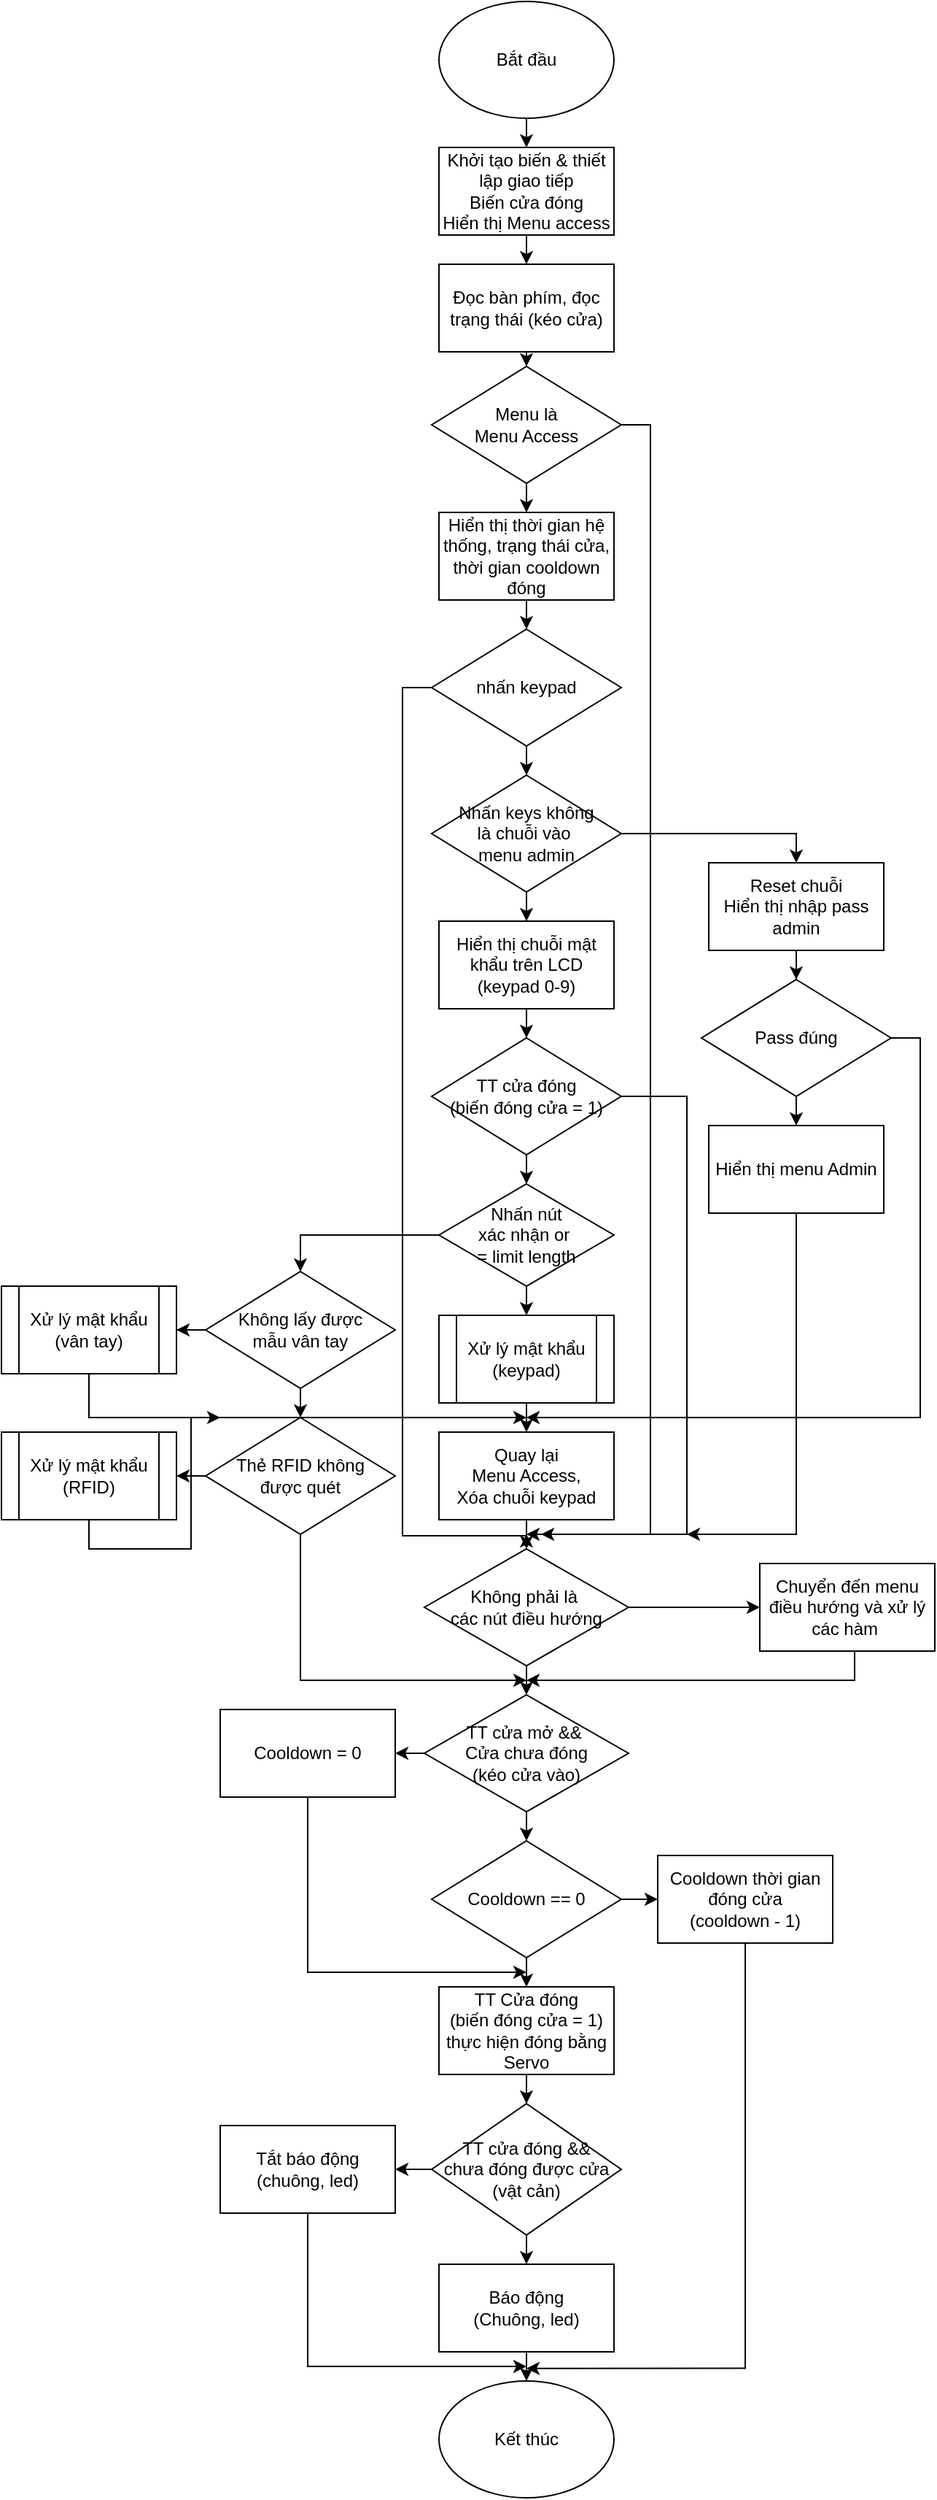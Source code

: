 <mxfile version="20.8.10" type="device"><diagram name="Page-1" id="b98hYyMKj8YlStej-2vi"><mxGraphModel dx="780" dy="544" grid="1" gridSize="10" guides="1" tooltips="1" connect="1" arrows="1" fold="1" page="1" pageScale="1" pageWidth="850" pageHeight="1100" math="0" shadow="0"><root><mxCell id="0"/><mxCell id="1" parent="0"/><mxCell id="kF2zUSh8qa5_2cd2_xew-3" style="edgeStyle=orthogonalEdgeStyle;rounded=0;orthogonalLoop=1;jettySize=auto;html=1;exitX=0.5;exitY=1;exitDx=0;exitDy=0;entryX=0.5;entryY=0;entryDx=0;entryDy=0;" parent="1" source="kF2zUSh8qa5_2cd2_xew-1" target="kF2zUSh8qa5_2cd2_xew-2" edge="1"><mxGeometry relative="1" as="geometry"/></mxCell><mxCell id="kF2zUSh8qa5_2cd2_xew-1" value="Bắt đầu" style="ellipse;whiteSpace=wrap;html=1;" parent="1" vertex="1"><mxGeometry x="350" y="10" width="120" height="80" as="geometry"/></mxCell><mxCell id="uXcftmySkMfu-KQS0OOE-52" style="edgeStyle=orthogonalEdgeStyle;rounded=0;orthogonalLoop=1;jettySize=auto;html=1;exitX=0.5;exitY=1;exitDx=0;exitDy=0;entryX=0.5;entryY=0;entryDx=0;entryDy=0;" parent="1" source="kF2zUSh8qa5_2cd2_xew-2" target="uXcftmySkMfu-KQS0OOE-51" edge="1"><mxGeometry relative="1" as="geometry"/></mxCell><mxCell id="kF2zUSh8qa5_2cd2_xew-2" value="Khởi tạo biến &amp;amp; thiết lập giao tiếp&lt;br&gt;Biến cửa đóng&lt;br&gt;Hiển thị Menu access" style="rounded=0;whiteSpace=wrap;html=1;" parent="1" vertex="1"><mxGeometry x="350" y="110" width="120" height="60" as="geometry"/></mxCell><mxCell id="uXcftmySkMfu-KQS0OOE-42" style="edgeStyle=orthogonalEdgeStyle;rounded=0;orthogonalLoop=1;jettySize=auto;html=1;exitX=0.5;exitY=1;exitDx=0;exitDy=0;entryX=0.5;entryY=0;entryDx=0;entryDy=0;" parent="1" source="kF2zUSh8qa5_2cd2_xew-6" target="kF2zUSh8qa5_2cd2_xew-20" edge="1"><mxGeometry relative="1" as="geometry"/></mxCell><mxCell id="uXcftmySkMfu-KQS0OOE-66" style="edgeStyle=orthogonalEdgeStyle;rounded=0;orthogonalLoop=1;jettySize=auto;html=1;exitX=1;exitY=0.5;exitDx=0;exitDy=0;" parent="1" source="kF2zUSh8qa5_2cd2_xew-6" edge="1"><mxGeometry relative="1" as="geometry"><mxPoint x="410" y="1060" as="targetPoint"/><Array as="points"><mxPoint x="520" y="760"/><mxPoint x="520" y="1060"/></Array></mxGeometry></mxCell><mxCell id="kF2zUSh8qa5_2cd2_xew-6" value="TT cửa đóng&lt;br&gt;(biến đóng cửa = 1)" style="rhombus;whiteSpace=wrap;html=1;" parent="1" vertex="1"><mxGeometry x="345" y="720" width="130" height="80" as="geometry"/></mxCell><mxCell id="kF2zUSh8qa5_2cd2_xew-118" style="edgeStyle=orthogonalEdgeStyle;rounded=0;orthogonalLoop=1;jettySize=auto;html=1;exitX=0.5;exitY=1;exitDx=0;exitDy=0;entryX=0.5;entryY=0;entryDx=0;entryDy=0;" parent="1" source="kF2zUSh8qa5_2cd2_xew-12" target="kF2zUSh8qa5_2cd2_xew-15" edge="1"><mxGeometry relative="1" as="geometry"/></mxCell><mxCell id="uXcftmySkMfu-KQS0OOE-57" style="edgeStyle=orthogonalEdgeStyle;rounded=0;orthogonalLoop=1;jettySize=auto;html=1;exitX=1;exitY=0.5;exitDx=0;exitDy=0;" parent="1" source="kF2zUSh8qa5_2cd2_xew-12" edge="1"><mxGeometry relative="1" as="geometry"><mxPoint x="420" y="1060" as="targetPoint"/><Array as="points"><mxPoint x="495" y="300"/><mxPoint x="495" y="1060"/></Array></mxGeometry></mxCell><mxCell id="kF2zUSh8qa5_2cd2_xew-12" value="Menu là&lt;br&gt;Menu Access" style="rhombus;whiteSpace=wrap;html=1;" parent="1" vertex="1"><mxGeometry x="345" y="260" width="130" height="80" as="geometry"/></mxCell><mxCell id="uXcftmySkMfu-KQS0OOE-46" style="edgeStyle=orthogonalEdgeStyle;rounded=0;orthogonalLoop=1;jettySize=auto;html=1;exitX=0.5;exitY=1;exitDx=0;exitDy=0;entryX=0.5;entryY=0;entryDx=0;entryDy=0;" parent="1" source="kF2zUSh8qa5_2cd2_xew-15" target="uXcftmySkMfu-KQS0OOE-41" edge="1"><mxGeometry relative="1" as="geometry"/></mxCell><mxCell id="kF2zUSh8qa5_2cd2_xew-15" value="Hiển thị thời gian hệ thống, trạng thái cửa, thời gian cooldown đóng" style="rounded=0;whiteSpace=wrap;html=1;" parent="1" vertex="1"><mxGeometry x="350" y="360" width="120" height="60" as="geometry"/></mxCell><mxCell id="uXcftmySkMfu-KQS0OOE-43" style="edgeStyle=orthogonalEdgeStyle;rounded=0;orthogonalLoop=1;jettySize=auto;html=1;exitX=0.5;exitY=1;exitDx=0;exitDy=0;" parent="1" source="kF2zUSh8qa5_2cd2_xew-18" target="kF2zUSh8qa5_2cd2_xew-6" edge="1"><mxGeometry relative="1" as="geometry"/></mxCell><mxCell id="kF2zUSh8qa5_2cd2_xew-18" value="Hiển thị chuỗi mật khẩu trên LCD&lt;br&gt;(keypad 0-9)" style="rounded=0;whiteSpace=wrap;html=1;" parent="1" vertex="1"><mxGeometry x="350" y="640" width="120" height="60" as="geometry"/></mxCell><mxCell id="uXcftmySkMfu-KQS0OOE-45" style="edgeStyle=orthogonalEdgeStyle;rounded=0;orthogonalLoop=1;jettySize=auto;html=1;exitX=0.5;exitY=1;exitDx=0;exitDy=0;entryX=0.5;entryY=0;entryDx=0;entryDy=0;" parent="1" source="kF2zUSh8qa5_2cd2_xew-20" target="kF2zUSh8qa5_2cd2_xew-23" edge="1"><mxGeometry relative="1" as="geometry"/></mxCell><mxCell id="uXcftmySkMfu-KQS0OOE-47" style="edgeStyle=orthogonalEdgeStyle;rounded=0;orthogonalLoop=1;jettySize=auto;html=1;exitX=0;exitY=0.5;exitDx=0;exitDy=0;entryX=0.5;entryY=0;entryDx=0;entryDy=0;" parent="1" source="kF2zUSh8qa5_2cd2_xew-20" target="kF2zUSh8qa5_2cd2_xew-52" edge="1"><mxGeometry relative="1" as="geometry"/></mxCell><mxCell id="kF2zUSh8qa5_2cd2_xew-20" value="Nhấn nút&lt;br&gt;xác nhận or&amp;nbsp;&lt;br&gt;= limit length" style="rhombus;whiteSpace=wrap;html=1;" parent="1" vertex="1"><mxGeometry x="350" y="820" width="120" height="70" as="geometry"/></mxCell><mxCell id="uXcftmySkMfu-KQS0OOE-48" style="edgeStyle=orthogonalEdgeStyle;rounded=0;orthogonalLoop=1;jettySize=auto;html=1;exitX=0.5;exitY=1;exitDx=0;exitDy=0;entryX=0.5;entryY=0;entryDx=0;entryDy=0;" parent="1" source="kF2zUSh8qa5_2cd2_xew-23" target="kF2zUSh8qa5_2cd2_xew-60" edge="1"><mxGeometry relative="1" as="geometry"/></mxCell><mxCell id="kF2zUSh8qa5_2cd2_xew-23" value="Xử lý mật khẩu&lt;br&gt;(keypad)" style="shape=process;whiteSpace=wrap;html=1;backgroundOutline=1;" parent="1" vertex="1"><mxGeometry x="350" y="910" width="120" height="60" as="geometry"/></mxCell><mxCell id="kF2zUSh8qa5_2cd2_xew-159" style="edgeStyle=orthogonalEdgeStyle;rounded=0;orthogonalLoop=1;jettySize=auto;html=1;exitX=0.5;exitY=1;exitDx=0;exitDy=0;" parent="1" source="kF2zUSh8qa5_2cd2_xew-27" target="kF2zUSh8qa5_2cd2_xew-18" edge="1"><mxGeometry relative="1" as="geometry"/></mxCell><mxCell id="uXcftmySkMfu-KQS0OOE-63" style="edgeStyle=orthogonalEdgeStyle;rounded=0;orthogonalLoop=1;jettySize=auto;html=1;entryX=0.5;entryY=0;entryDx=0;entryDy=0;" parent="1" source="kF2zUSh8qa5_2cd2_xew-27" target="kF2zUSh8qa5_2cd2_xew-123" edge="1"><mxGeometry relative="1" as="geometry"/></mxCell><mxCell id="kF2zUSh8qa5_2cd2_xew-27" value="Nhấn keys không&lt;br&gt;là chuỗi vào&amp;nbsp;&lt;br&gt;menu admin" style="rhombus;whiteSpace=wrap;html=1;" parent="1" vertex="1"><mxGeometry x="345" y="540" width="130" height="80" as="geometry"/></mxCell><mxCell id="kF2zUSh8qa5_2cd2_xew-111" style="edgeStyle=orthogonalEdgeStyle;rounded=0;orthogonalLoop=1;jettySize=auto;html=1;" parent="1" edge="1"><mxGeometry relative="1" as="geometry"><mxPoint x="410" y="1631.333" as="targetPoint"/><mxPoint x="560" y="1340" as="sourcePoint"/><Array as="points"><mxPoint x="560" y="1631"/></Array></mxGeometry></mxCell><mxCell id="kF2zUSh8qa5_2cd2_xew-35" value="Cooldown thời gian đóng cửa&lt;br&gt;(cooldown - 1)" style="rounded=0;whiteSpace=wrap;html=1;" parent="1" vertex="1"><mxGeometry x="500" y="1280" width="120" height="60" as="geometry"/></mxCell><mxCell id="kF2zUSh8qa5_2cd2_xew-105" style="edgeStyle=orthogonalEdgeStyle;rounded=0;orthogonalLoop=1;jettySize=auto;html=1;exitX=0.5;exitY=1;exitDx=0;exitDy=0;entryX=0.5;entryY=0;entryDx=0;entryDy=0;" parent="1" source="kF2zUSh8qa5_2cd2_xew-36" target="kF2zUSh8qa5_2cd2_xew-40" edge="1"><mxGeometry relative="1" as="geometry"/></mxCell><mxCell id="kF2zUSh8qa5_2cd2_xew-109" style="edgeStyle=orthogonalEdgeStyle;rounded=0;orthogonalLoop=1;jettySize=auto;html=1;exitX=0;exitY=0.5;exitDx=0;exitDy=0;entryX=1;entryY=0.5;entryDx=0;entryDy=0;" parent="1" source="kF2zUSh8qa5_2cd2_xew-36" target="kF2zUSh8qa5_2cd2_xew-44" edge="1"><mxGeometry relative="1" as="geometry"/></mxCell><mxCell id="kF2zUSh8qa5_2cd2_xew-36" value="TT cửa mở &amp;amp;&amp;amp;&amp;nbsp;&lt;br&gt;Cửa chưa đóng&lt;br&gt;(kéo cửa vào)" style="rhombus;whiteSpace=wrap;html=1;" parent="1" vertex="1"><mxGeometry x="340" y="1170" width="140" height="80" as="geometry"/></mxCell><mxCell id="kF2zUSh8qa5_2cd2_xew-107" style="edgeStyle=orthogonalEdgeStyle;rounded=0;orthogonalLoop=1;jettySize=auto;html=1;exitX=1;exitY=0.5;exitDx=0;exitDy=0;entryX=0;entryY=0.5;entryDx=0;entryDy=0;" parent="1" source="kF2zUSh8qa5_2cd2_xew-40" edge="1"><mxGeometry relative="1" as="geometry"><mxPoint x="500" y="1310" as="targetPoint"/></mxGeometry></mxCell><mxCell id="kF2zUSh8qa5_2cd2_xew-108" style="edgeStyle=orthogonalEdgeStyle;rounded=0;orthogonalLoop=1;jettySize=auto;html=1;exitX=0.5;exitY=1;exitDx=0;exitDy=0;entryX=0.5;entryY=0;entryDx=0;entryDy=0;" parent="1" source="kF2zUSh8qa5_2cd2_xew-40" target="kF2zUSh8qa5_2cd2_xew-42" edge="1"><mxGeometry relative="1" as="geometry"/></mxCell><mxCell id="kF2zUSh8qa5_2cd2_xew-40" value="Cooldown == 0" style="rhombus;whiteSpace=wrap;html=1;" parent="1" vertex="1"><mxGeometry x="345" y="1270" width="130" height="80" as="geometry"/></mxCell><mxCell id="kF2zUSh8qa5_2cd2_xew-81" style="edgeStyle=orthogonalEdgeStyle;rounded=0;orthogonalLoop=1;jettySize=auto;html=1;" parent="1" source="kF2zUSh8qa5_2cd2_xew-42" target="kF2zUSh8qa5_2cd2_xew-80" edge="1"><mxGeometry relative="1" as="geometry"/></mxCell><mxCell id="kF2zUSh8qa5_2cd2_xew-42" value="TT Cửa đóng&lt;br&gt;(biến đóng cửa = 1)&lt;br&gt;thực hiện đóng bằng Servo" style="rounded=0;whiteSpace=wrap;html=1;" parent="1" vertex="1"><mxGeometry x="350" y="1370" width="120" height="60" as="geometry"/></mxCell><mxCell id="kF2zUSh8qa5_2cd2_xew-110" style="edgeStyle=orthogonalEdgeStyle;rounded=0;orthogonalLoop=1;jettySize=auto;html=1;exitX=0.5;exitY=1;exitDx=0;exitDy=0;" parent="1" source="kF2zUSh8qa5_2cd2_xew-44" edge="1"><mxGeometry relative="1" as="geometry"><mxPoint x="410" y="1360" as="targetPoint"/><Array as="points"><mxPoint x="260" y="1360"/></Array></mxGeometry></mxCell><mxCell id="kF2zUSh8qa5_2cd2_xew-44" value="Cooldown = 0" style="rounded=0;whiteSpace=wrap;html=1;" parent="1" vertex="1"><mxGeometry x="200" y="1180" width="120" height="60" as="geometry"/></mxCell><mxCell id="uXcftmySkMfu-KQS0OOE-59" style="edgeStyle=orthogonalEdgeStyle;rounded=0;orthogonalLoop=1;jettySize=auto;html=1;exitX=0.5;exitY=1;exitDx=0;exitDy=0;" parent="1" source="kF2zUSh8qa5_2cd2_xew-49" edge="1"><mxGeometry relative="1" as="geometry"><mxPoint x="410" y="980" as="targetPoint"/><Array as="points"><mxPoint x="110" y="980"/></Array></mxGeometry></mxCell><mxCell id="kF2zUSh8qa5_2cd2_xew-49" value="Xử lý mật khẩu&lt;br&gt;(vân tay)" style="shape=process;whiteSpace=wrap;html=1;backgroundOutline=1;" parent="1" vertex="1"><mxGeometry x="50" y="890" width="120" height="60" as="geometry"/></mxCell><mxCell id="kF2zUSh8qa5_2cd2_xew-55" style="edgeStyle=orthogonalEdgeStyle;rounded=0;orthogonalLoop=1;jettySize=auto;html=1;exitX=0.5;exitY=1;exitDx=0;exitDy=0;entryX=0.5;entryY=0;entryDx=0;entryDy=0;" parent="1" source="kF2zUSh8qa5_2cd2_xew-52" edge="1"><mxGeometry relative="1" as="geometry"><mxPoint x="255" y="980" as="targetPoint"/></mxGeometry></mxCell><mxCell id="kF2zUSh8qa5_2cd2_xew-68" style="edgeStyle=orthogonalEdgeStyle;rounded=0;orthogonalLoop=1;jettySize=auto;html=1;exitX=0;exitY=0.5;exitDx=0;exitDy=0;" parent="1" source="kF2zUSh8qa5_2cd2_xew-52" target="kF2zUSh8qa5_2cd2_xew-49" edge="1"><mxGeometry relative="1" as="geometry"/></mxCell><mxCell id="kF2zUSh8qa5_2cd2_xew-52" value="Không lấy được&lt;br&gt;mẫu vân tay" style="rhombus;whiteSpace=wrap;html=1;" parent="1" vertex="1"><mxGeometry x="190" y="880" width="130" height="80" as="geometry"/></mxCell><mxCell id="kF2zUSh8qa5_2cd2_xew-69" style="edgeStyle=orthogonalEdgeStyle;rounded=0;orthogonalLoop=1;jettySize=auto;html=1;exitX=0;exitY=0.5;exitDx=0;exitDy=0;entryX=1;entryY=0.5;entryDx=0;entryDy=0;" parent="1" source="kF2zUSh8qa5_2cd2_xew-54" target="kF2zUSh8qa5_2cd2_xew-67" edge="1"><mxGeometry relative="1" as="geometry"/></mxCell><mxCell id="uXcftmySkMfu-KQS0OOE-69" style="edgeStyle=orthogonalEdgeStyle;rounded=0;orthogonalLoop=1;jettySize=auto;html=1;exitX=0.5;exitY=1;exitDx=0;exitDy=0;" parent="1" source="kF2zUSh8qa5_2cd2_xew-54" edge="1"><mxGeometry relative="1" as="geometry"><mxPoint x="410" y="1160" as="targetPoint"/><Array as="points"><mxPoint x="255" y="1160"/></Array></mxGeometry></mxCell><mxCell id="kF2zUSh8qa5_2cd2_xew-54" value="Thẻ RFID không &lt;br&gt;được quét" style="rhombus;whiteSpace=wrap;html=1;" parent="1" vertex="1"><mxGeometry x="190" y="980" width="130" height="80" as="geometry"/></mxCell><mxCell id="uXcftmySkMfu-KQS0OOE-67" style="edgeStyle=orthogonalEdgeStyle;rounded=0;orthogonalLoop=1;jettySize=auto;html=1;exitX=0.5;exitY=1;exitDx=0;exitDy=0;" parent="1" source="kF2zUSh8qa5_2cd2_xew-58" edge="1"><mxGeometry relative="1" as="geometry"><mxPoint x="520" y="1060" as="targetPoint"/><Array as="points"><mxPoint x="595" y="1060"/></Array></mxGeometry></mxCell><mxCell id="kF2zUSh8qa5_2cd2_xew-58" value="Hiển thị menu Admin" style="rounded=0;whiteSpace=wrap;html=1;" parent="1" vertex="1"><mxGeometry x="535" y="780" width="120" height="60" as="geometry"/></mxCell><mxCell id="aVrhky-palieclj_PhHh-5" style="edgeStyle=orthogonalEdgeStyle;rounded=0;orthogonalLoop=1;jettySize=auto;html=1;exitX=0.5;exitY=1;exitDx=0;exitDy=0;entryX=0.5;entryY=0;entryDx=0;entryDy=0;" parent="1" source="kF2zUSh8qa5_2cd2_xew-60" target="aVrhky-palieclj_PhHh-3" edge="1"><mxGeometry relative="1" as="geometry"><Array as="points"><mxPoint x="410" y="1070"/></Array></mxGeometry></mxCell><mxCell id="kF2zUSh8qa5_2cd2_xew-60" value="Quay lại&lt;br&gt;Menu Access,&lt;br&gt;Xóa chuỗi keypad" style="rounded=0;whiteSpace=wrap;html=1;" parent="1" vertex="1"><mxGeometry x="350" y="990" width="120" height="60" as="geometry"/></mxCell><mxCell id="uXcftmySkMfu-KQS0OOE-62" style="edgeStyle=orthogonalEdgeStyle;rounded=0;orthogonalLoop=1;jettySize=auto;html=1;exitX=0.5;exitY=1;exitDx=0;exitDy=0;" parent="1" source="kF2zUSh8qa5_2cd2_xew-67" edge="1"><mxGeometry relative="1" as="geometry"><mxPoint x="200" y="980" as="targetPoint"/><Array as="points"><mxPoint x="110" y="1070"/><mxPoint x="180" y="1070"/><mxPoint x="180" y="980"/></Array></mxGeometry></mxCell><mxCell id="kF2zUSh8qa5_2cd2_xew-67" value="Xử lý mật khẩu&lt;br&gt;(RFID)" style="shape=process;whiteSpace=wrap;html=1;backgroundOutline=1;" parent="1" vertex="1"><mxGeometry x="50" y="990" width="120" height="60" as="geometry"/></mxCell><mxCell id="kF2zUSh8qa5_2cd2_xew-83" style="edgeStyle=orthogonalEdgeStyle;rounded=0;orthogonalLoop=1;jettySize=auto;html=1;exitX=0.5;exitY=1;exitDx=0;exitDy=0;entryX=0.5;entryY=0;entryDx=0;entryDy=0;" parent="1" source="kF2zUSh8qa5_2cd2_xew-80" target="kF2zUSh8qa5_2cd2_xew-82" edge="1"><mxGeometry relative="1" as="geometry"/></mxCell><mxCell id="kF2zUSh8qa5_2cd2_xew-86" style="edgeStyle=orthogonalEdgeStyle;rounded=0;orthogonalLoop=1;jettySize=auto;html=1;entryX=1;entryY=0.5;entryDx=0;entryDy=0;" parent="1" source="kF2zUSh8qa5_2cd2_xew-80" target="kF2zUSh8qa5_2cd2_xew-84" edge="1"><mxGeometry relative="1" as="geometry"/></mxCell><mxCell id="kF2zUSh8qa5_2cd2_xew-80" value="TT cửa đóng &amp;amp;&amp;amp;&lt;br&gt;chưa đóng được cửa&lt;br&gt;(vật cản)" style="rhombus;whiteSpace=wrap;html=1;" parent="1" vertex="1"><mxGeometry x="345" y="1450" width="130" height="90" as="geometry"/></mxCell><mxCell id="kF2zUSh8qa5_2cd2_xew-88" style="edgeStyle=orthogonalEdgeStyle;rounded=0;orthogonalLoop=1;jettySize=auto;html=1;exitX=0.5;exitY=1;exitDx=0;exitDy=0;" parent="1" source="kF2zUSh8qa5_2cd2_xew-82" target="kF2zUSh8qa5_2cd2_xew-87" edge="1"><mxGeometry relative="1" as="geometry"/></mxCell><mxCell id="kF2zUSh8qa5_2cd2_xew-82" value="Báo động&lt;br&gt;(Chuông, led)" style="rounded=0;whiteSpace=wrap;html=1;" parent="1" vertex="1"><mxGeometry x="350" y="1560" width="120" height="60" as="geometry"/></mxCell><mxCell id="kF2zUSh8qa5_2cd2_xew-90" style="edgeStyle=orthogonalEdgeStyle;rounded=0;orthogonalLoop=1;jettySize=auto;html=1;exitX=0.5;exitY=1;exitDx=0;exitDy=0;" parent="1" source="kF2zUSh8qa5_2cd2_xew-84" edge="1"><mxGeometry relative="1" as="geometry"><mxPoint x="410" y="1630" as="targetPoint"/><Array as="points"><mxPoint x="260" y="1630"/></Array></mxGeometry></mxCell><mxCell id="kF2zUSh8qa5_2cd2_xew-84" value="Tắt báo động&lt;br&gt;(chuông, led)" style="rounded=0;whiteSpace=wrap;html=1;" parent="1" vertex="1"><mxGeometry x="200" y="1465" width="120" height="60" as="geometry"/></mxCell><mxCell id="kF2zUSh8qa5_2cd2_xew-87" value="Kết thúc" style="ellipse;whiteSpace=wrap;html=1;" parent="1" vertex="1"><mxGeometry x="350" y="1640" width="120" height="80" as="geometry"/></mxCell><mxCell id="kF2zUSh8qa5_2cd2_xew-127" style="edgeStyle=orthogonalEdgeStyle;rounded=0;orthogonalLoop=1;jettySize=auto;html=1;exitX=0.5;exitY=1;exitDx=0;exitDy=0;" parent="1" edge="1"><mxGeometry relative="1" as="geometry"><mxPoint x="595" y="730" as="sourcePoint"/><mxPoint x="595" y="750" as="targetPoint"/></mxGeometry></mxCell><mxCell id="uXcftmySkMfu-KQS0OOE-64" style="edgeStyle=orthogonalEdgeStyle;rounded=0;orthogonalLoop=1;jettySize=auto;html=1;exitX=0.5;exitY=1;exitDx=0;exitDy=0;" parent="1" source="kF2zUSh8qa5_2cd2_xew-123" target="kF2zUSh8qa5_2cd2_xew-124" edge="1"><mxGeometry relative="1" as="geometry"/></mxCell><mxCell id="kF2zUSh8qa5_2cd2_xew-123" value="Reset chuỗi&lt;br&gt;Hiển thị nhập pass admin" style="rounded=0;whiteSpace=wrap;html=1;" parent="1" vertex="1"><mxGeometry x="535" y="600" width="120" height="60" as="geometry"/></mxCell><mxCell id="uXcftmySkMfu-KQS0OOE-65" style="edgeStyle=orthogonalEdgeStyle;rounded=0;orthogonalLoop=1;jettySize=auto;html=1;exitX=0.5;exitY=1;exitDx=0;exitDy=0;entryX=0.5;entryY=0;entryDx=0;entryDy=0;" parent="1" source="kF2zUSh8qa5_2cd2_xew-124" target="kF2zUSh8qa5_2cd2_xew-58" edge="1"><mxGeometry relative="1" as="geometry"/></mxCell><mxCell id="uXcftmySkMfu-KQS0OOE-68" style="edgeStyle=orthogonalEdgeStyle;rounded=0;orthogonalLoop=1;jettySize=auto;html=1;exitX=1;exitY=0.5;exitDx=0;exitDy=0;" parent="1" source="kF2zUSh8qa5_2cd2_xew-124" edge="1"><mxGeometry relative="1" as="geometry"><mxPoint x="410" y="980" as="targetPoint"/><Array as="points"><mxPoint x="680" y="720"/><mxPoint x="680" y="980"/></Array></mxGeometry></mxCell><mxCell id="kF2zUSh8qa5_2cd2_xew-124" value="Pass đúng" style="rhombus;whiteSpace=wrap;html=1;" parent="1" vertex="1"><mxGeometry x="530" y="680" width="130" height="80" as="geometry"/></mxCell><mxCell id="aVrhky-palieclj_PhHh-4" style="edgeStyle=orthogonalEdgeStyle;rounded=0;orthogonalLoop=1;jettySize=auto;html=1;exitX=0.5;exitY=1;exitDx=0;exitDy=0;entryX=0.5;entryY=0;entryDx=0;entryDy=0;" parent="1" source="aVrhky-palieclj_PhHh-3" target="kF2zUSh8qa5_2cd2_xew-36" edge="1"><mxGeometry relative="1" as="geometry"/></mxCell><mxCell id="aVrhky-palieclj_PhHh-16" style="edgeStyle=orthogonalEdgeStyle;rounded=0;orthogonalLoop=1;jettySize=auto;html=1;exitX=1;exitY=0.5;exitDx=0;exitDy=0;entryX=0;entryY=0.5;entryDx=0;entryDy=0;" parent="1" source="aVrhky-palieclj_PhHh-3" target="aVrhky-palieclj_PhHh-15" edge="1"><mxGeometry relative="1" as="geometry"/></mxCell><mxCell id="aVrhky-palieclj_PhHh-3" value="Không phải là&amp;nbsp;&lt;br&gt;các nút điều hướng" style="rhombus;whiteSpace=wrap;html=1;" parent="1" vertex="1"><mxGeometry x="340" y="1070" width="140" height="80" as="geometry"/></mxCell><mxCell id="aVrhky-palieclj_PhHh-17" style="edgeStyle=orthogonalEdgeStyle;rounded=0;orthogonalLoop=1;jettySize=auto;html=1;exitX=0.5;exitY=1;exitDx=0;exitDy=0;" parent="1" source="aVrhky-palieclj_PhHh-15" edge="1"><mxGeometry relative="1" as="geometry"><mxPoint x="410" y="1160" as="targetPoint"/><Array as="points"><mxPoint x="635" y="1160"/></Array></mxGeometry></mxCell><mxCell id="aVrhky-palieclj_PhHh-15" value="Chuyển đến menu điều hướng và xử lý các hàm&amp;nbsp;" style="rounded=0;whiteSpace=wrap;html=1;" parent="1" vertex="1"><mxGeometry x="570" y="1080" width="120" height="60" as="geometry"/></mxCell><mxCell id="uXcftmySkMfu-KQS0OOE-44" style="edgeStyle=orthogonalEdgeStyle;rounded=0;orthogonalLoop=1;jettySize=auto;html=1;exitX=0.5;exitY=1;exitDx=0;exitDy=0;entryX=0.5;entryY=0;entryDx=0;entryDy=0;" parent="1" source="uXcftmySkMfu-KQS0OOE-41" target="kF2zUSh8qa5_2cd2_xew-27" edge="1"><mxGeometry relative="1" as="geometry"/></mxCell><mxCell id="uXcftmySkMfu-KQS0OOE-56" style="edgeStyle=orthogonalEdgeStyle;rounded=0;orthogonalLoop=1;jettySize=auto;html=1;exitX=0;exitY=0.5;exitDx=0;exitDy=0;" parent="1" source="uXcftmySkMfu-KQS0OOE-41" edge="1"><mxGeometry relative="1" as="geometry"><mxPoint x="410" y="1060" as="targetPoint"/><Array as="points"><mxPoint x="325" y="480"/><mxPoint x="325" y="1061"/></Array></mxGeometry></mxCell><mxCell id="uXcftmySkMfu-KQS0OOE-41" value="nhấn keypad" style="rhombus;whiteSpace=wrap;html=1;" parent="1" vertex="1"><mxGeometry x="345" y="440" width="130" height="80" as="geometry"/></mxCell><mxCell id="uXcftmySkMfu-KQS0OOE-53" style="edgeStyle=orthogonalEdgeStyle;rounded=0;orthogonalLoop=1;jettySize=auto;html=1;exitX=0.5;exitY=1;exitDx=0;exitDy=0;entryX=0.5;entryY=0;entryDx=0;entryDy=0;" parent="1" source="uXcftmySkMfu-KQS0OOE-51" target="kF2zUSh8qa5_2cd2_xew-12" edge="1"><mxGeometry relative="1" as="geometry"/></mxCell><mxCell id="uXcftmySkMfu-KQS0OOE-51" value="Đọc bàn phím, đọc trạng thái (kéo cửa)" style="rounded=0;whiteSpace=wrap;html=1;" parent="1" vertex="1"><mxGeometry x="350" y="190" width="120" height="60" as="geometry"/></mxCell></root></mxGraphModel></diagram></mxfile>